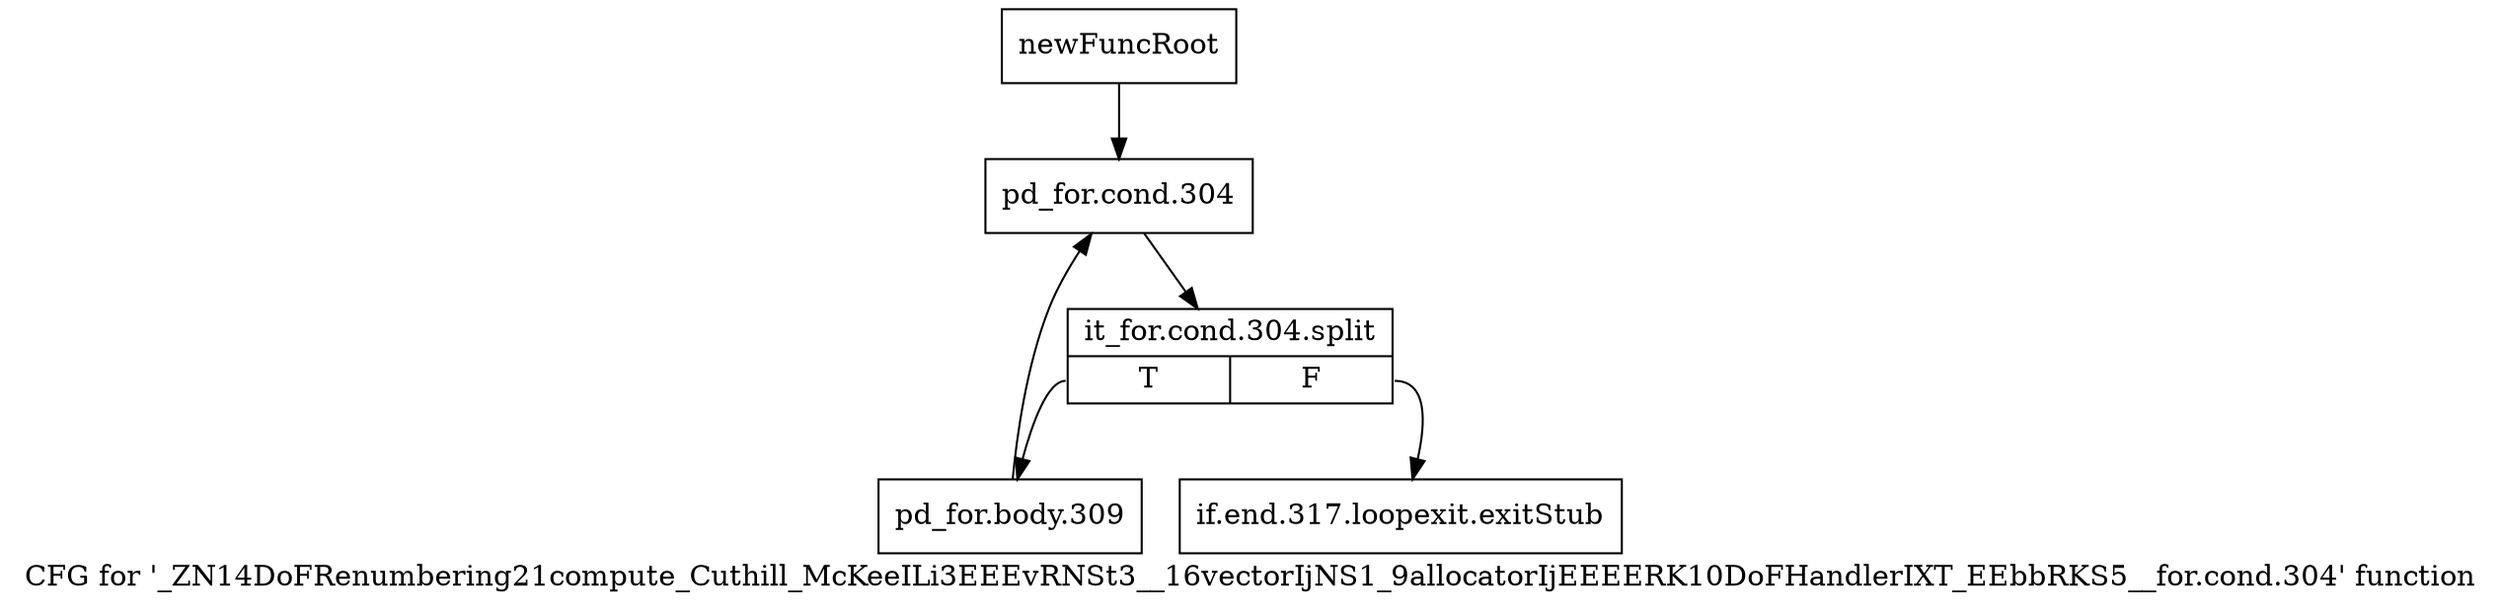 digraph "CFG for '_ZN14DoFRenumbering21compute_Cuthill_McKeeILi3EEEvRNSt3__16vectorIjNS1_9allocatorIjEEEERK10DoFHandlerIXT_EEbbRKS5__for.cond.304' function" {
	label="CFG for '_ZN14DoFRenumbering21compute_Cuthill_McKeeILi3EEEvRNSt3__16vectorIjNS1_9allocatorIjEEEERK10DoFHandlerIXT_EEbbRKS5__for.cond.304' function";

	Node0x8f50cd0 [shape=record,label="{newFuncRoot}"];
	Node0x8f50cd0 -> Node0x8f50d70;
	Node0x8f50d20 [shape=record,label="{if.end.317.loopexit.exitStub}"];
	Node0x8f50d70 [shape=record,label="{pd_for.cond.304}"];
	Node0x8f50d70 -> Node0xc563cf0;
	Node0xc563cf0 [shape=record,label="{it_for.cond.304.split|{<s0>T|<s1>F}}"];
	Node0xc563cf0:s0 -> Node0x8f50dc0;
	Node0xc563cf0:s1 -> Node0x8f50d20;
	Node0x8f50dc0 [shape=record,label="{pd_for.body.309}"];
	Node0x8f50dc0 -> Node0x8f50d70;
}
